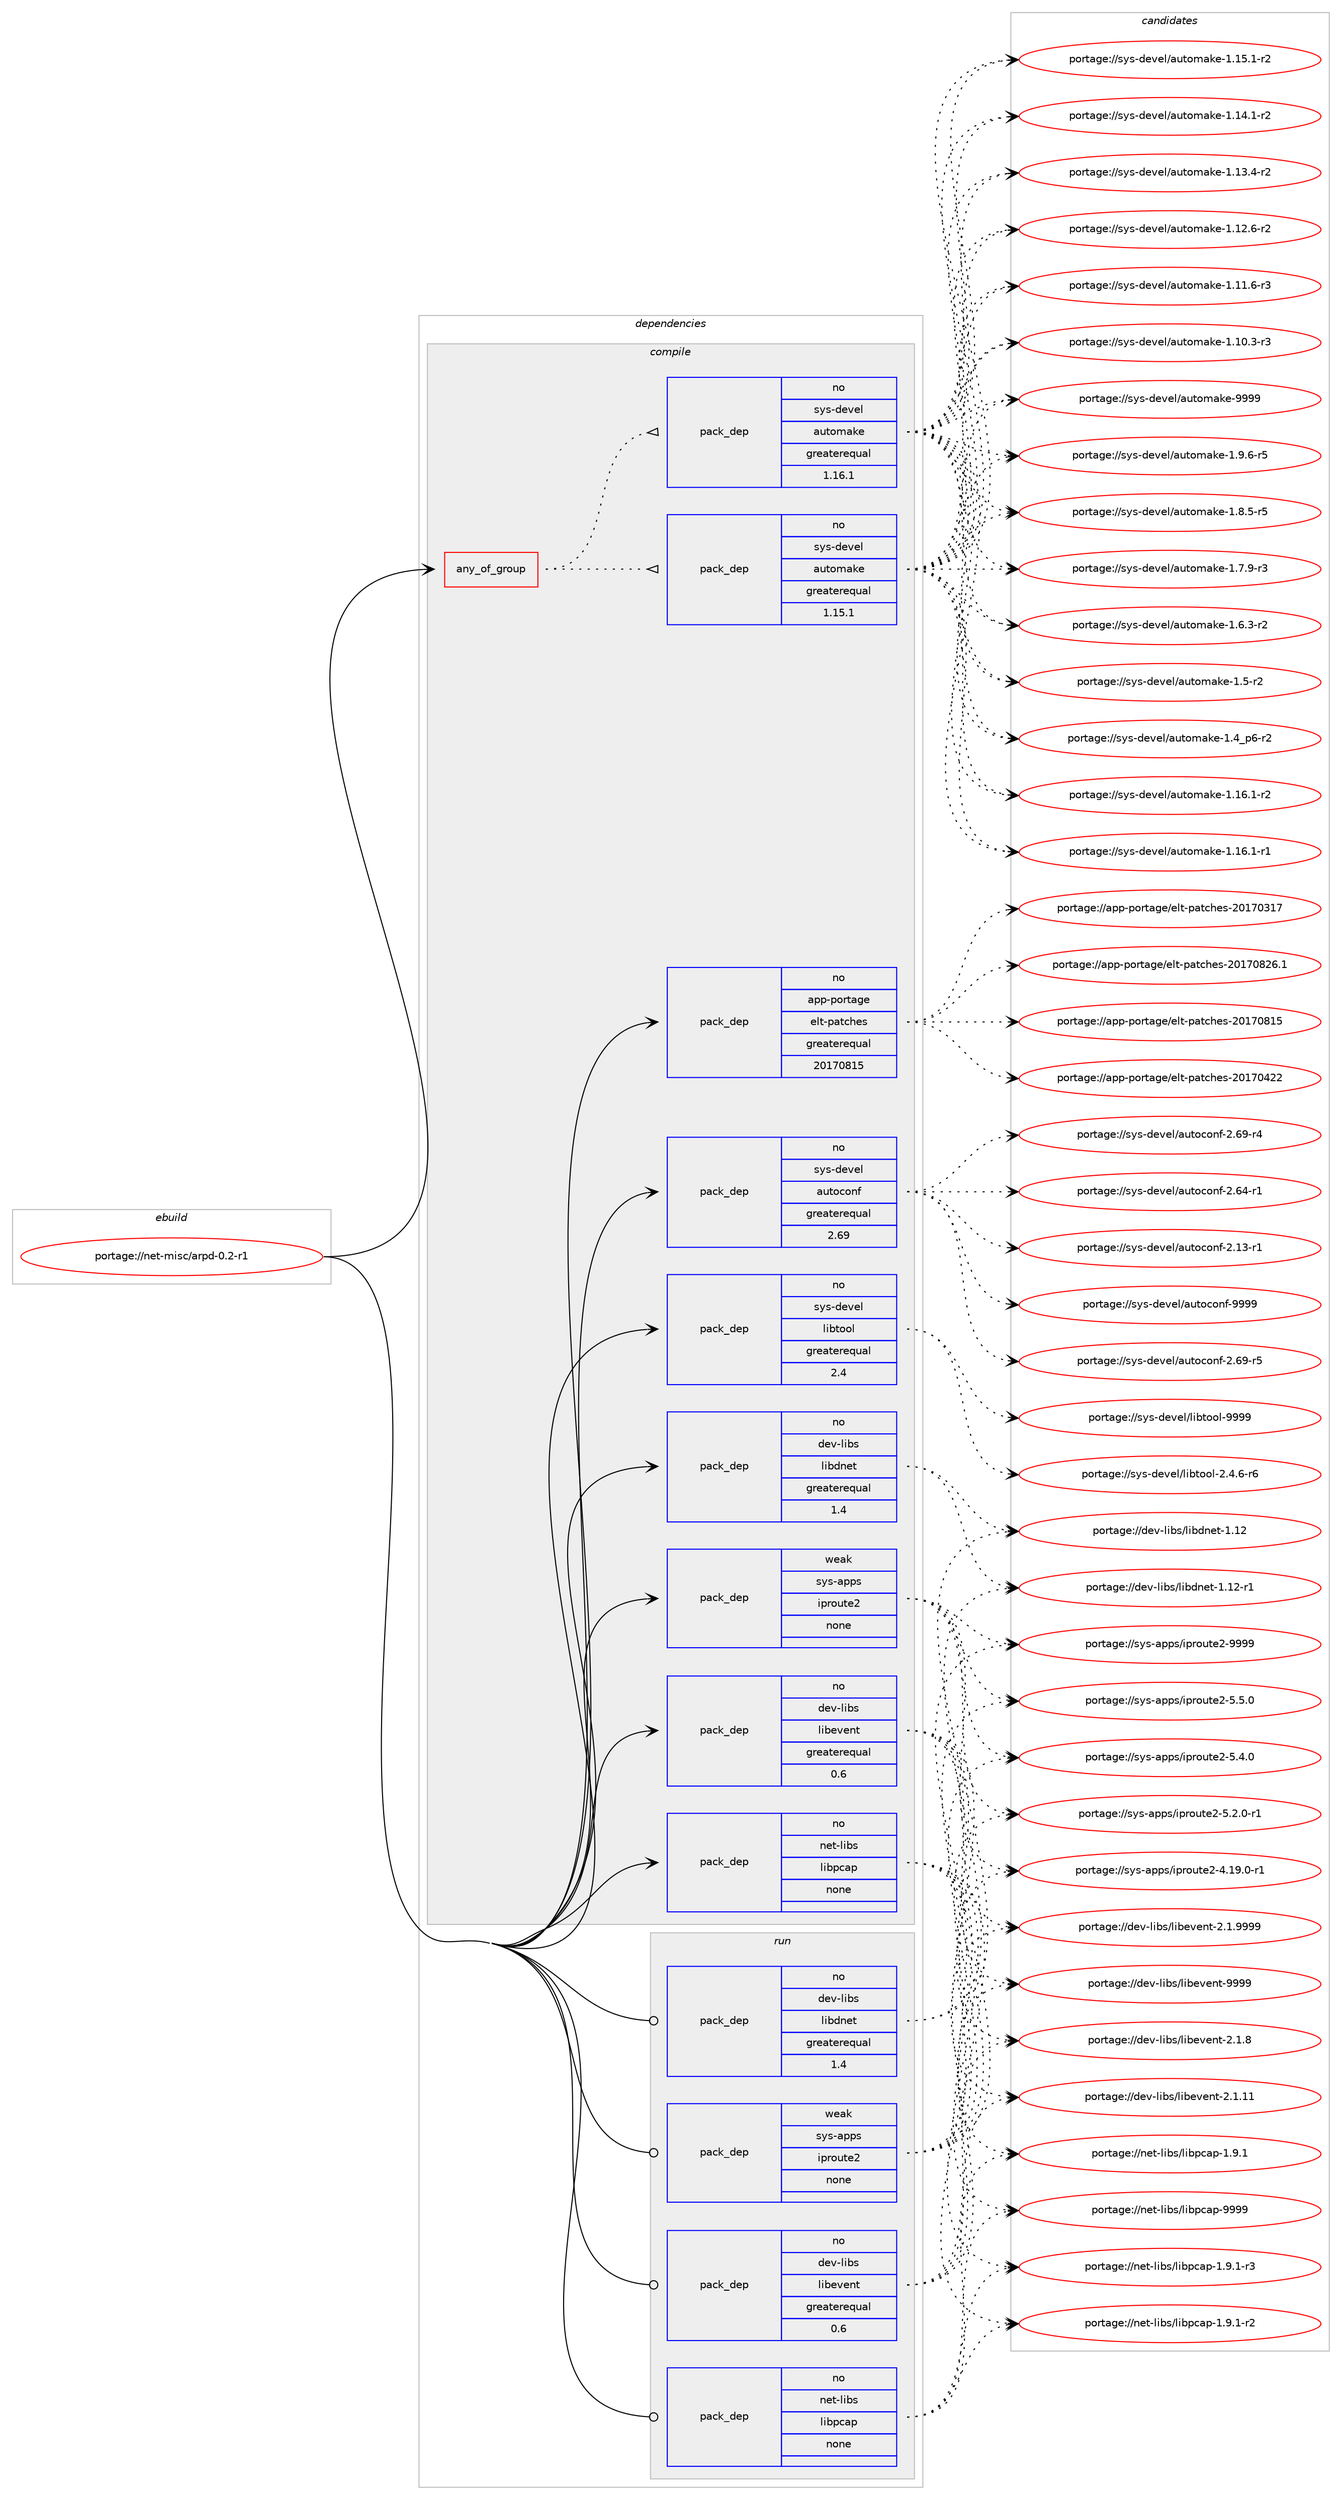 digraph prolog {

# *************
# Graph options
# *************

newrank=true;
concentrate=true;
compound=true;
graph [rankdir=LR,fontname=Helvetica,fontsize=10,ranksep=1.5];#, ranksep=2.5, nodesep=0.2];
edge  [arrowhead=vee];
node  [fontname=Helvetica,fontsize=10];

# **********
# The ebuild
# **********

subgraph cluster_leftcol {
color=gray;
rank=same;
label=<<i>ebuild</i>>;
id [label="portage://net-misc/arpd-0.2-r1", color=red, width=4, href="../net-misc/arpd-0.2-r1.svg"];
}

# ****************
# The dependencies
# ****************

subgraph cluster_midcol {
color=gray;
label=<<i>dependencies</i>>;
subgraph cluster_compile {
fillcolor="#eeeeee";
style=filled;
label=<<i>compile</i>>;
subgraph any1402 {
dependency76496 [label=<<TABLE BORDER="0" CELLBORDER="1" CELLSPACING="0" CELLPADDING="4"><TR><TD CELLPADDING="10">any_of_group</TD></TR></TABLE>>, shape=none, color=red];subgraph pack59276 {
dependency76497 [label=<<TABLE BORDER="0" CELLBORDER="1" CELLSPACING="0" CELLPADDING="4" WIDTH="220"><TR><TD ROWSPAN="6" CELLPADDING="30">pack_dep</TD></TR><TR><TD WIDTH="110">no</TD></TR><TR><TD>sys-devel</TD></TR><TR><TD>automake</TD></TR><TR><TD>greaterequal</TD></TR><TR><TD>1.16.1</TD></TR></TABLE>>, shape=none, color=blue];
}
dependency76496:e -> dependency76497:w [weight=20,style="dotted",arrowhead="oinv"];
subgraph pack59277 {
dependency76498 [label=<<TABLE BORDER="0" CELLBORDER="1" CELLSPACING="0" CELLPADDING="4" WIDTH="220"><TR><TD ROWSPAN="6" CELLPADDING="30">pack_dep</TD></TR><TR><TD WIDTH="110">no</TD></TR><TR><TD>sys-devel</TD></TR><TR><TD>automake</TD></TR><TR><TD>greaterequal</TD></TR><TR><TD>1.15.1</TD></TR></TABLE>>, shape=none, color=blue];
}
dependency76496:e -> dependency76498:w [weight=20,style="dotted",arrowhead="oinv"];
}
id:e -> dependency76496:w [weight=20,style="solid",arrowhead="vee"];
subgraph pack59278 {
dependency76499 [label=<<TABLE BORDER="0" CELLBORDER="1" CELLSPACING="0" CELLPADDING="4" WIDTH="220"><TR><TD ROWSPAN="6" CELLPADDING="30">pack_dep</TD></TR><TR><TD WIDTH="110">no</TD></TR><TR><TD>app-portage</TD></TR><TR><TD>elt-patches</TD></TR><TR><TD>greaterequal</TD></TR><TR><TD>20170815</TD></TR></TABLE>>, shape=none, color=blue];
}
id:e -> dependency76499:w [weight=20,style="solid",arrowhead="vee"];
subgraph pack59279 {
dependency76500 [label=<<TABLE BORDER="0" CELLBORDER="1" CELLSPACING="0" CELLPADDING="4" WIDTH="220"><TR><TD ROWSPAN="6" CELLPADDING="30">pack_dep</TD></TR><TR><TD WIDTH="110">no</TD></TR><TR><TD>dev-libs</TD></TR><TR><TD>libdnet</TD></TR><TR><TD>greaterequal</TD></TR><TR><TD>1.4</TD></TR></TABLE>>, shape=none, color=blue];
}
id:e -> dependency76500:w [weight=20,style="solid",arrowhead="vee"];
subgraph pack59280 {
dependency76501 [label=<<TABLE BORDER="0" CELLBORDER="1" CELLSPACING="0" CELLPADDING="4" WIDTH="220"><TR><TD ROWSPAN="6" CELLPADDING="30">pack_dep</TD></TR><TR><TD WIDTH="110">no</TD></TR><TR><TD>dev-libs</TD></TR><TR><TD>libevent</TD></TR><TR><TD>greaterequal</TD></TR><TR><TD>0.6</TD></TR></TABLE>>, shape=none, color=blue];
}
id:e -> dependency76501:w [weight=20,style="solid",arrowhead="vee"];
subgraph pack59281 {
dependency76502 [label=<<TABLE BORDER="0" CELLBORDER="1" CELLSPACING="0" CELLPADDING="4" WIDTH="220"><TR><TD ROWSPAN="6" CELLPADDING="30">pack_dep</TD></TR><TR><TD WIDTH="110">no</TD></TR><TR><TD>net-libs</TD></TR><TR><TD>libpcap</TD></TR><TR><TD>none</TD></TR><TR><TD></TD></TR></TABLE>>, shape=none, color=blue];
}
id:e -> dependency76502:w [weight=20,style="solid",arrowhead="vee"];
subgraph pack59282 {
dependency76503 [label=<<TABLE BORDER="0" CELLBORDER="1" CELLSPACING="0" CELLPADDING="4" WIDTH="220"><TR><TD ROWSPAN="6" CELLPADDING="30">pack_dep</TD></TR><TR><TD WIDTH="110">no</TD></TR><TR><TD>sys-devel</TD></TR><TR><TD>autoconf</TD></TR><TR><TD>greaterequal</TD></TR><TR><TD>2.69</TD></TR></TABLE>>, shape=none, color=blue];
}
id:e -> dependency76503:w [weight=20,style="solid",arrowhead="vee"];
subgraph pack59283 {
dependency76504 [label=<<TABLE BORDER="0" CELLBORDER="1" CELLSPACING="0" CELLPADDING="4" WIDTH="220"><TR><TD ROWSPAN="6" CELLPADDING="30">pack_dep</TD></TR><TR><TD WIDTH="110">no</TD></TR><TR><TD>sys-devel</TD></TR><TR><TD>libtool</TD></TR><TR><TD>greaterequal</TD></TR><TR><TD>2.4</TD></TR></TABLE>>, shape=none, color=blue];
}
id:e -> dependency76504:w [weight=20,style="solid",arrowhead="vee"];
subgraph pack59284 {
dependency76505 [label=<<TABLE BORDER="0" CELLBORDER="1" CELLSPACING="0" CELLPADDING="4" WIDTH="220"><TR><TD ROWSPAN="6" CELLPADDING="30">pack_dep</TD></TR><TR><TD WIDTH="110">weak</TD></TR><TR><TD>sys-apps</TD></TR><TR><TD>iproute2</TD></TR><TR><TD>none</TD></TR><TR><TD></TD></TR></TABLE>>, shape=none, color=blue];
}
id:e -> dependency76505:w [weight=20,style="solid",arrowhead="vee"];
}
subgraph cluster_compileandrun {
fillcolor="#eeeeee";
style=filled;
label=<<i>compile and run</i>>;
}
subgraph cluster_run {
fillcolor="#eeeeee";
style=filled;
label=<<i>run</i>>;
subgraph pack59285 {
dependency76506 [label=<<TABLE BORDER="0" CELLBORDER="1" CELLSPACING="0" CELLPADDING="4" WIDTH="220"><TR><TD ROWSPAN="6" CELLPADDING="30">pack_dep</TD></TR><TR><TD WIDTH="110">no</TD></TR><TR><TD>dev-libs</TD></TR><TR><TD>libdnet</TD></TR><TR><TD>greaterequal</TD></TR><TR><TD>1.4</TD></TR></TABLE>>, shape=none, color=blue];
}
id:e -> dependency76506:w [weight=20,style="solid",arrowhead="odot"];
subgraph pack59286 {
dependency76507 [label=<<TABLE BORDER="0" CELLBORDER="1" CELLSPACING="0" CELLPADDING="4" WIDTH="220"><TR><TD ROWSPAN="6" CELLPADDING="30">pack_dep</TD></TR><TR><TD WIDTH="110">no</TD></TR><TR><TD>dev-libs</TD></TR><TR><TD>libevent</TD></TR><TR><TD>greaterequal</TD></TR><TR><TD>0.6</TD></TR></TABLE>>, shape=none, color=blue];
}
id:e -> dependency76507:w [weight=20,style="solid",arrowhead="odot"];
subgraph pack59287 {
dependency76508 [label=<<TABLE BORDER="0" CELLBORDER="1" CELLSPACING="0" CELLPADDING="4" WIDTH="220"><TR><TD ROWSPAN="6" CELLPADDING="30">pack_dep</TD></TR><TR><TD WIDTH="110">no</TD></TR><TR><TD>net-libs</TD></TR><TR><TD>libpcap</TD></TR><TR><TD>none</TD></TR><TR><TD></TD></TR></TABLE>>, shape=none, color=blue];
}
id:e -> dependency76508:w [weight=20,style="solid",arrowhead="odot"];
subgraph pack59288 {
dependency76509 [label=<<TABLE BORDER="0" CELLBORDER="1" CELLSPACING="0" CELLPADDING="4" WIDTH="220"><TR><TD ROWSPAN="6" CELLPADDING="30">pack_dep</TD></TR><TR><TD WIDTH="110">weak</TD></TR><TR><TD>sys-apps</TD></TR><TR><TD>iproute2</TD></TR><TR><TD>none</TD></TR><TR><TD></TD></TR></TABLE>>, shape=none, color=blue];
}
id:e -> dependency76509:w [weight=20,style="solid",arrowhead="odot"];
}
}

# **************
# The candidates
# **************

subgraph cluster_choices {
rank=same;
color=gray;
label=<<i>candidates</i>>;

subgraph choice59276 {
color=black;
nodesep=1;
choice115121115451001011181011084797117116111109971071014557575757 [label="portage://sys-devel/automake-9999", color=red, width=4,href="../sys-devel/automake-9999.svg"];
choice115121115451001011181011084797117116111109971071014549465746544511453 [label="portage://sys-devel/automake-1.9.6-r5", color=red, width=4,href="../sys-devel/automake-1.9.6-r5.svg"];
choice115121115451001011181011084797117116111109971071014549465646534511453 [label="portage://sys-devel/automake-1.8.5-r5", color=red, width=4,href="../sys-devel/automake-1.8.5-r5.svg"];
choice115121115451001011181011084797117116111109971071014549465546574511451 [label="portage://sys-devel/automake-1.7.9-r3", color=red, width=4,href="../sys-devel/automake-1.7.9-r3.svg"];
choice115121115451001011181011084797117116111109971071014549465446514511450 [label="portage://sys-devel/automake-1.6.3-r2", color=red, width=4,href="../sys-devel/automake-1.6.3-r2.svg"];
choice11512111545100101118101108479711711611110997107101454946534511450 [label="portage://sys-devel/automake-1.5-r2", color=red, width=4,href="../sys-devel/automake-1.5-r2.svg"];
choice115121115451001011181011084797117116111109971071014549465295112544511450 [label="portage://sys-devel/automake-1.4_p6-r2", color=red, width=4,href="../sys-devel/automake-1.4_p6-r2.svg"];
choice11512111545100101118101108479711711611110997107101454946495446494511450 [label="portage://sys-devel/automake-1.16.1-r2", color=red, width=4,href="../sys-devel/automake-1.16.1-r2.svg"];
choice11512111545100101118101108479711711611110997107101454946495446494511449 [label="portage://sys-devel/automake-1.16.1-r1", color=red, width=4,href="../sys-devel/automake-1.16.1-r1.svg"];
choice11512111545100101118101108479711711611110997107101454946495346494511450 [label="portage://sys-devel/automake-1.15.1-r2", color=red, width=4,href="../sys-devel/automake-1.15.1-r2.svg"];
choice11512111545100101118101108479711711611110997107101454946495246494511450 [label="portage://sys-devel/automake-1.14.1-r2", color=red, width=4,href="../sys-devel/automake-1.14.1-r2.svg"];
choice11512111545100101118101108479711711611110997107101454946495146524511450 [label="portage://sys-devel/automake-1.13.4-r2", color=red, width=4,href="../sys-devel/automake-1.13.4-r2.svg"];
choice11512111545100101118101108479711711611110997107101454946495046544511450 [label="portage://sys-devel/automake-1.12.6-r2", color=red, width=4,href="../sys-devel/automake-1.12.6-r2.svg"];
choice11512111545100101118101108479711711611110997107101454946494946544511451 [label="portage://sys-devel/automake-1.11.6-r3", color=red, width=4,href="../sys-devel/automake-1.11.6-r3.svg"];
choice11512111545100101118101108479711711611110997107101454946494846514511451 [label="portage://sys-devel/automake-1.10.3-r3", color=red, width=4,href="../sys-devel/automake-1.10.3-r3.svg"];
dependency76497:e -> choice115121115451001011181011084797117116111109971071014557575757:w [style=dotted,weight="100"];
dependency76497:e -> choice115121115451001011181011084797117116111109971071014549465746544511453:w [style=dotted,weight="100"];
dependency76497:e -> choice115121115451001011181011084797117116111109971071014549465646534511453:w [style=dotted,weight="100"];
dependency76497:e -> choice115121115451001011181011084797117116111109971071014549465546574511451:w [style=dotted,weight="100"];
dependency76497:e -> choice115121115451001011181011084797117116111109971071014549465446514511450:w [style=dotted,weight="100"];
dependency76497:e -> choice11512111545100101118101108479711711611110997107101454946534511450:w [style=dotted,weight="100"];
dependency76497:e -> choice115121115451001011181011084797117116111109971071014549465295112544511450:w [style=dotted,weight="100"];
dependency76497:e -> choice11512111545100101118101108479711711611110997107101454946495446494511450:w [style=dotted,weight="100"];
dependency76497:e -> choice11512111545100101118101108479711711611110997107101454946495446494511449:w [style=dotted,weight="100"];
dependency76497:e -> choice11512111545100101118101108479711711611110997107101454946495346494511450:w [style=dotted,weight="100"];
dependency76497:e -> choice11512111545100101118101108479711711611110997107101454946495246494511450:w [style=dotted,weight="100"];
dependency76497:e -> choice11512111545100101118101108479711711611110997107101454946495146524511450:w [style=dotted,weight="100"];
dependency76497:e -> choice11512111545100101118101108479711711611110997107101454946495046544511450:w [style=dotted,weight="100"];
dependency76497:e -> choice11512111545100101118101108479711711611110997107101454946494946544511451:w [style=dotted,weight="100"];
dependency76497:e -> choice11512111545100101118101108479711711611110997107101454946494846514511451:w [style=dotted,weight="100"];
}
subgraph choice59277 {
color=black;
nodesep=1;
choice115121115451001011181011084797117116111109971071014557575757 [label="portage://sys-devel/automake-9999", color=red, width=4,href="../sys-devel/automake-9999.svg"];
choice115121115451001011181011084797117116111109971071014549465746544511453 [label="portage://sys-devel/automake-1.9.6-r5", color=red, width=4,href="../sys-devel/automake-1.9.6-r5.svg"];
choice115121115451001011181011084797117116111109971071014549465646534511453 [label="portage://sys-devel/automake-1.8.5-r5", color=red, width=4,href="../sys-devel/automake-1.8.5-r5.svg"];
choice115121115451001011181011084797117116111109971071014549465546574511451 [label="portage://sys-devel/automake-1.7.9-r3", color=red, width=4,href="../sys-devel/automake-1.7.9-r3.svg"];
choice115121115451001011181011084797117116111109971071014549465446514511450 [label="portage://sys-devel/automake-1.6.3-r2", color=red, width=4,href="../sys-devel/automake-1.6.3-r2.svg"];
choice11512111545100101118101108479711711611110997107101454946534511450 [label="portage://sys-devel/automake-1.5-r2", color=red, width=4,href="../sys-devel/automake-1.5-r2.svg"];
choice115121115451001011181011084797117116111109971071014549465295112544511450 [label="portage://sys-devel/automake-1.4_p6-r2", color=red, width=4,href="../sys-devel/automake-1.4_p6-r2.svg"];
choice11512111545100101118101108479711711611110997107101454946495446494511450 [label="portage://sys-devel/automake-1.16.1-r2", color=red, width=4,href="../sys-devel/automake-1.16.1-r2.svg"];
choice11512111545100101118101108479711711611110997107101454946495446494511449 [label="portage://sys-devel/automake-1.16.1-r1", color=red, width=4,href="../sys-devel/automake-1.16.1-r1.svg"];
choice11512111545100101118101108479711711611110997107101454946495346494511450 [label="portage://sys-devel/automake-1.15.1-r2", color=red, width=4,href="../sys-devel/automake-1.15.1-r2.svg"];
choice11512111545100101118101108479711711611110997107101454946495246494511450 [label="portage://sys-devel/automake-1.14.1-r2", color=red, width=4,href="../sys-devel/automake-1.14.1-r2.svg"];
choice11512111545100101118101108479711711611110997107101454946495146524511450 [label="portage://sys-devel/automake-1.13.4-r2", color=red, width=4,href="../sys-devel/automake-1.13.4-r2.svg"];
choice11512111545100101118101108479711711611110997107101454946495046544511450 [label="portage://sys-devel/automake-1.12.6-r2", color=red, width=4,href="../sys-devel/automake-1.12.6-r2.svg"];
choice11512111545100101118101108479711711611110997107101454946494946544511451 [label="portage://sys-devel/automake-1.11.6-r3", color=red, width=4,href="../sys-devel/automake-1.11.6-r3.svg"];
choice11512111545100101118101108479711711611110997107101454946494846514511451 [label="portage://sys-devel/automake-1.10.3-r3", color=red, width=4,href="../sys-devel/automake-1.10.3-r3.svg"];
dependency76498:e -> choice115121115451001011181011084797117116111109971071014557575757:w [style=dotted,weight="100"];
dependency76498:e -> choice115121115451001011181011084797117116111109971071014549465746544511453:w [style=dotted,weight="100"];
dependency76498:e -> choice115121115451001011181011084797117116111109971071014549465646534511453:w [style=dotted,weight="100"];
dependency76498:e -> choice115121115451001011181011084797117116111109971071014549465546574511451:w [style=dotted,weight="100"];
dependency76498:e -> choice115121115451001011181011084797117116111109971071014549465446514511450:w [style=dotted,weight="100"];
dependency76498:e -> choice11512111545100101118101108479711711611110997107101454946534511450:w [style=dotted,weight="100"];
dependency76498:e -> choice115121115451001011181011084797117116111109971071014549465295112544511450:w [style=dotted,weight="100"];
dependency76498:e -> choice11512111545100101118101108479711711611110997107101454946495446494511450:w [style=dotted,weight="100"];
dependency76498:e -> choice11512111545100101118101108479711711611110997107101454946495446494511449:w [style=dotted,weight="100"];
dependency76498:e -> choice11512111545100101118101108479711711611110997107101454946495346494511450:w [style=dotted,weight="100"];
dependency76498:e -> choice11512111545100101118101108479711711611110997107101454946495246494511450:w [style=dotted,weight="100"];
dependency76498:e -> choice11512111545100101118101108479711711611110997107101454946495146524511450:w [style=dotted,weight="100"];
dependency76498:e -> choice11512111545100101118101108479711711611110997107101454946495046544511450:w [style=dotted,weight="100"];
dependency76498:e -> choice11512111545100101118101108479711711611110997107101454946494946544511451:w [style=dotted,weight="100"];
dependency76498:e -> choice11512111545100101118101108479711711611110997107101454946494846514511451:w [style=dotted,weight="100"];
}
subgraph choice59278 {
color=black;
nodesep=1;
choice971121124511211111411697103101471011081164511297116991041011154550484955485650544649 [label="portage://app-portage/elt-patches-20170826.1", color=red, width=4,href="../app-portage/elt-patches-20170826.1.svg"];
choice97112112451121111141169710310147101108116451129711699104101115455048495548564953 [label="portage://app-portage/elt-patches-20170815", color=red, width=4,href="../app-portage/elt-patches-20170815.svg"];
choice97112112451121111141169710310147101108116451129711699104101115455048495548525050 [label="portage://app-portage/elt-patches-20170422", color=red, width=4,href="../app-portage/elt-patches-20170422.svg"];
choice97112112451121111141169710310147101108116451129711699104101115455048495548514955 [label="portage://app-portage/elt-patches-20170317", color=red, width=4,href="../app-portage/elt-patches-20170317.svg"];
dependency76499:e -> choice971121124511211111411697103101471011081164511297116991041011154550484955485650544649:w [style=dotted,weight="100"];
dependency76499:e -> choice97112112451121111141169710310147101108116451129711699104101115455048495548564953:w [style=dotted,weight="100"];
dependency76499:e -> choice97112112451121111141169710310147101108116451129711699104101115455048495548525050:w [style=dotted,weight="100"];
dependency76499:e -> choice97112112451121111141169710310147101108116451129711699104101115455048495548514955:w [style=dotted,weight="100"];
}
subgraph choice59279 {
color=black;
nodesep=1;
choice1001011184510810598115471081059810011010111645494649504511449 [label="portage://dev-libs/libdnet-1.12-r1", color=red, width=4,href="../dev-libs/libdnet-1.12-r1.svg"];
choice100101118451081059811547108105981001101011164549464950 [label="portage://dev-libs/libdnet-1.12", color=red, width=4,href="../dev-libs/libdnet-1.12.svg"];
dependency76500:e -> choice1001011184510810598115471081059810011010111645494649504511449:w [style=dotted,weight="100"];
dependency76500:e -> choice100101118451081059811547108105981001101011164549464950:w [style=dotted,weight="100"];
}
subgraph choice59280 {
color=black;
nodesep=1;
choice100101118451081059811547108105981011181011101164557575757 [label="portage://dev-libs/libevent-9999", color=red, width=4,href="../dev-libs/libevent-9999.svg"];
choice10010111845108105981154710810598101118101110116455046494657575757 [label="portage://dev-libs/libevent-2.1.9999", color=red, width=4,href="../dev-libs/libevent-2.1.9999.svg"];
choice10010111845108105981154710810598101118101110116455046494656 [label="portage://dev-libs/libevent-2.1.8", color=red, width=4,href="../dev-libs/libevent-2.1.8.svg"];
choice1001011184510810598115471081059810111810111011645504649464949 [label="portage://dev-libs/libevent-2.1.11", color=red, width=4,href="../dev-libs/libevent-2.1.11.svg"];
dependency76501:e -> choice100101118451081059811547108105981011181011101164557575757:w [style=dotted,weight="100"];
dependency76501:e -> choice10010111845108105981154710810598101118101110116455046494657575757:w [style=dotted,weight="100"];
dependency76501:e -> choice10010111845108105981154710810598101118101110116455046494656:w [style=dotted,weight="100"];
dependency76501:e -> choice1001011184510810598115471081059810111810111011645504649464949:w [style=dotted,weight="100"];
}
subgraph choice59281 {
color=black;
nodesep=1;
choice1101011164510810598115471081059811299971124557575757 [label="portage://net-libs/libpcap-9999", color=red, width=4,href="../net-libs/libpcap-9999.svg"];
choice1101011164510810598115471081059811299971124549465746494511451 [label="portage://net-libs/libpcap-1.9.1-r3", color=red, width=4,href="../net-libs/libpcap-1.9.1-r3.svg"];
choice1101011164510810598115471081059811299971124549465746494511450 [label="portage://net-libs/libpcap-1.9.1-r2", color=red, width=4,href="../net-libs/libpcap-1.9.1-r2.svg"];
choice110101116451081059811547108105981129997112454946574649 [label="portage://net-libs/libpcap-1.9.1", color=red, width=4,href="../net-libs/libpcap-1.9.1.svg"];
dependency76502:e -> choice1101011164510810598115471081059811299971124557575757:w [style=dotted,weight="100"];
dependency76502:e -> choice1101011164510810598115471081059811299971124549465746494511451:w [style=dotted,weight="100"];
dependency76502:e -> choice1101011164510810598115471081059811299971124549465746494511450:w [style=dotted,weight="100"];
dependency76502:e -> choice110101116451081059811547108105981129997112454946574649:w [style=dotted,weight="100"];
}
subgraph choice59282 {
color=black;
nodesep=1;
choice115121115451001011181011084797117116111991111101024557575757 [label="portage://sys-devel/autoconf-9999", color=red, width=4,href="../sys-devel/autoconf-9999.svg"];
choice1151211154510010111810110847971171161119911111010245504654574511453 [label="portage://sys-devel/autoconf-2.69-r5", color=red, width=4,href="../sys-devel/autoconf-2.69-r5.svg"];
choice1151211154510010111810110847971171161119911111010245504654574511452 [label="portage://sys-devel/autoconf-2.69-r4", color=red, width=4,href="../sys-devel/autoconf-2.69-r4.svg"];
choice1151211154510010111810110847971171161119911111010245504654524511449 [label="portage://sys-devel/autoconf-2.64-r1", color=red, width=4,href="../sys-devel/autoconf-2.64-r1.svg"];
choice1151211154510010111810110847971171161119911111010245504649514511449 [label="portage://sys-devel/autoconf-2.13-r1", color=red, width=4,href="../sys-devel/autoconf-2.13-r1.svg"];
dependency76503:e -> choice115121115451001011181011084797117116111991111101024557575757:w [style=dotted,weight="100"];
dependency76503:e -> choice1151211154510010111810110847971171161119911111010245504654574511453:w [style=dotted,weight="100"];
dependency76503:e -> choice1151211154510010111810110847971171161119911111010245504654574511452:w [style=dotted,weight="100"];
dependency76503:e -> choice1151211154510010111810110847971171161119911111010245504654524511449:w [style=dotted,weight="100"];
dependency76503:e -> choice1151211154510010111810110847971171161119911111010245504649514511449:w [style=dotted,weight="100"];
}
subgraph choice59283 {
color=black;
nodesep=1;
choice1151211154510010111810110847108105981161111111084557575757 [label="portage://sys-devel/libtool-9999", color=red, width=4,href="../sys-devel/libtool-9999.svg"];
choice1151211154510010111810110847108105981161111111084550465246544511454 [label="portage://sys-devel/libtool-2.4.6-r6", color=red, width=4,href="../sys-devel/libtool-2.4.6-r6.svg"];
dependency76504:e -> choice1151211154510010111810110847108105981161111111084557575757:w [style=dotted,weight="100"];
dependency76504:e -> choice1151211154510010111810110847108105981161111111084550465246544511454:w [style=dotted,weight="100"];
}
subgraph choice59284 {
color=black;
nodesep=1;
choice115121115459711211211547105112114111117116101504557575757 [label="portage://sys-apps/iproute2-9999", color=red, width=4,href="../sys-apps/iproute2-9999.svg"];
choice11512111545971121121154710511211411111711610150455346534648 [label="portage://sys-apps/iproute2-5.5.0", color=red, width=4,href="../sys-apps/iproute2-5.5.0.svg"];
choice11512111545971121121154710511211411111711610150455346524648 [label="portage://sys-apps/iproute2-5.4.0", color=red, width=4,href="../sys-apps/iproute2-5.4.0.svg"];
choice115121115459711211211547105112114111117116101504553465046484511449 [label="portage://sys-apps/iproute2-5.2.0-r1", color=red, width=4,href="../sys-apps/iproute2-5.2.0-r1.svg"];
choice11512111545971121121154710511211411111711610150455246495746484511449 [label="portage://sys-apps/iproute2-4.19.0-r1", color=red, width=4,href="../sys-apps/iproute2-4.19.0-r1.svg"];
dependency76505:e -> choice115121115459711211211547105112114111117116101504557575757:w [style=dotted,weight="100"];
dependency76505:e -> choice11512111545971121121154710511211411111711610150455346534648:w [style=dotted,weight="100"];
dependency76505:e -> choice11512111545971121121154710511211411111711610150455346524648:w [style=dotted,weight="100"];
dependency76505:e -> choice115121115459711211211547105112114111117116101504553465046484511449:w [style=dotted,weight="100"];
dependency76505:e -> choice11512111545971121121154710511211411111711610150455246495746484511449:w [style=dotted,weight="100"];
}
subgraph choice59285 {
color=black;
nodesep=1;
choice1001011184510810598115471081059810011010111645494649504511449 [label="portage://dev-libs/libdnet-1.12-r1", color=red, width=4,href="../dev-libs/libdnet-1.12-r1.svg"];
choice100101118451081059811547108105981001101011164549464950 [label="portage://dev-libs/libdnet-1.12", color=red, width=4,href="../dev-libs/libdnet-1.12.svg"];
dependency76506:e -> choice1001011184510810598115471081059810011010111645494649504511449:w [style=dotted,weight="100"];
dependency76506:e -> choice100101118451081059811547108105981001101011164549464950:w [style=dotted,weight="100"];
}
subgraph choice59286 {
color=black;
nodesep=1;
choice100101118451081059811547108105981011181011101164557575757 [label="portage://dev-libs/libevent-9999", color=red, width=4,href="../dev-libs/libevent-9999.svg"];
choice10010111845108105981154710810598101118101110116455046494657575757 [label="portage://dev-libs/libevent-2.1.9999", color=red, width=4,href="../dev-libs/libevent-2.1.9999.svg"];
choice10010111845108105981154710810598101118101110116455046494656 [label="portage://dev-libs/libevent-2.1.8", color=red, width=4,href="../dev-libs/libevent-2.1.8.svg"];
choice1001011184510810598115471081059810111810111011645504649464949 [label="portage://dev-libs/libevent-2.1.11", color=red, width=4,href="../dev-libs/libevent-2.1.11.svg"];
dependency76507:e -> choice100101118451081059811547108105981011181011101164557575757:w [style=dotted,weight="100"];
dependency76507:e -> choice10010111845108105981154710810598101118101110116455046494657575757:w [style=dotted,weight="100"];
dependency76507:e -> choice10010111845108105981154710810598101118101110116455046494656:w [style=dotted,weight="100"];
dependency76507:e -> choice1001011184510810598115471081059810111810111011645504649464949:w [style=dotted,weight="100"];
}
subgraph choice59287 {
color=black;
nodesep=1;
choice1101011164510810598115471081059811299971124557575757 [label="portage://net-libs/libpcap-9999", color=red, width=4,href="../net-libs/libpcap-9999.svg"];
choice1101011164510810598115471081059811299971124549465746494511451 [label="portage://net-libs/libpcap-1.9.1-r3", color=red, width=4,href="../net-libs/libpcap-1.9.1-r3.svg"];
choice1101011164510810598115471081059811299971124549465746494511450 [label="portage://net-libs/libpcap-1.9.1-r2", color=red, width=4,href="../net-libs/libpcap-1.9.1-r2.svg"];
choice110101116451081059811547108105981129997112454946574649 [label="portage://net-libs/libpcap-1.9.1", color=red, width=4,href="../net-libs/libpcap-1.9.1.svg"];
dependency76508:e -> choice1101011164510810598115471081059811299971124557575757:w [style=dotted,weight="100"];
dependency76508:e -> choice1101011164510810598115471081059811299971124549465746494511451:w [style=dotted,weight="100"];
dependency76508:e -> choice1101011164510810598115471081059811299971124549465746494511450:w [style=dotted,weight="100"];
dependency76508:e -> choice110101116451081059811547108105981129997112454946574649:w [style=dotted,weight="100"];
}
subgraph choice59288 {
color=black;
nodesep=1;
choice115121115459711211211547105112114111117116101504557575757 [label="portage://sys-apps/iproute2-9999", color=red, width=4,href="../sys-apps/iproute2-9999.svg"];
choice11512111545971121121154710511211411111711610150455346534648 [label="portage://sys-apps/iproute2-5.5.0", color=red, width=4,href="../sys-apps/iproute2-5.5.0.svg"];
choice11512111545971121121154710511211411111711610150455346524648 [label="portage://sys-apps/iproute2-5.4.0", color=red, width=4,href="../sys-apps/iproute2-5.4.0.svg"];
choice115121115459711211211547105112114111117116101504553465046484511449 [label="portage://sys-apps/iproute2-5.2.0-r1", color=red, width=4,href="../sys-apps/iproute2-5.2.0-r1.svg"];
choice11512111545971121121154710511211411111711610150455246495746484511449 [label="portage://sys-apps/iproute2-4.19.0-r1", color=red, width=4,href="../sys-apps/iproute2-4.19.0-r1.svg"];
dependency76509:e -> choice115121115459711211211547105112114111117116101504557575757:w [style=dotted,weight="100"];
dependency76509:e -> choice11512111545971121121154710511211411111711610150455346534648:w [style=dotted,weight="100"];
dependency76509:e -> choice11512111545971121121154710511211411111711610150455346524648:w [style=dotted,weight="100"];
dependency76509:e -> choice115121115459711211211547105112114111117116101504553465046484511449:w [style=dotted,weight="100"];
dependency76509:e -> choice11512111545971121121154710511211411111711610150455246495746484511449:w [style=dotted,weight="100"];
}
}

}
